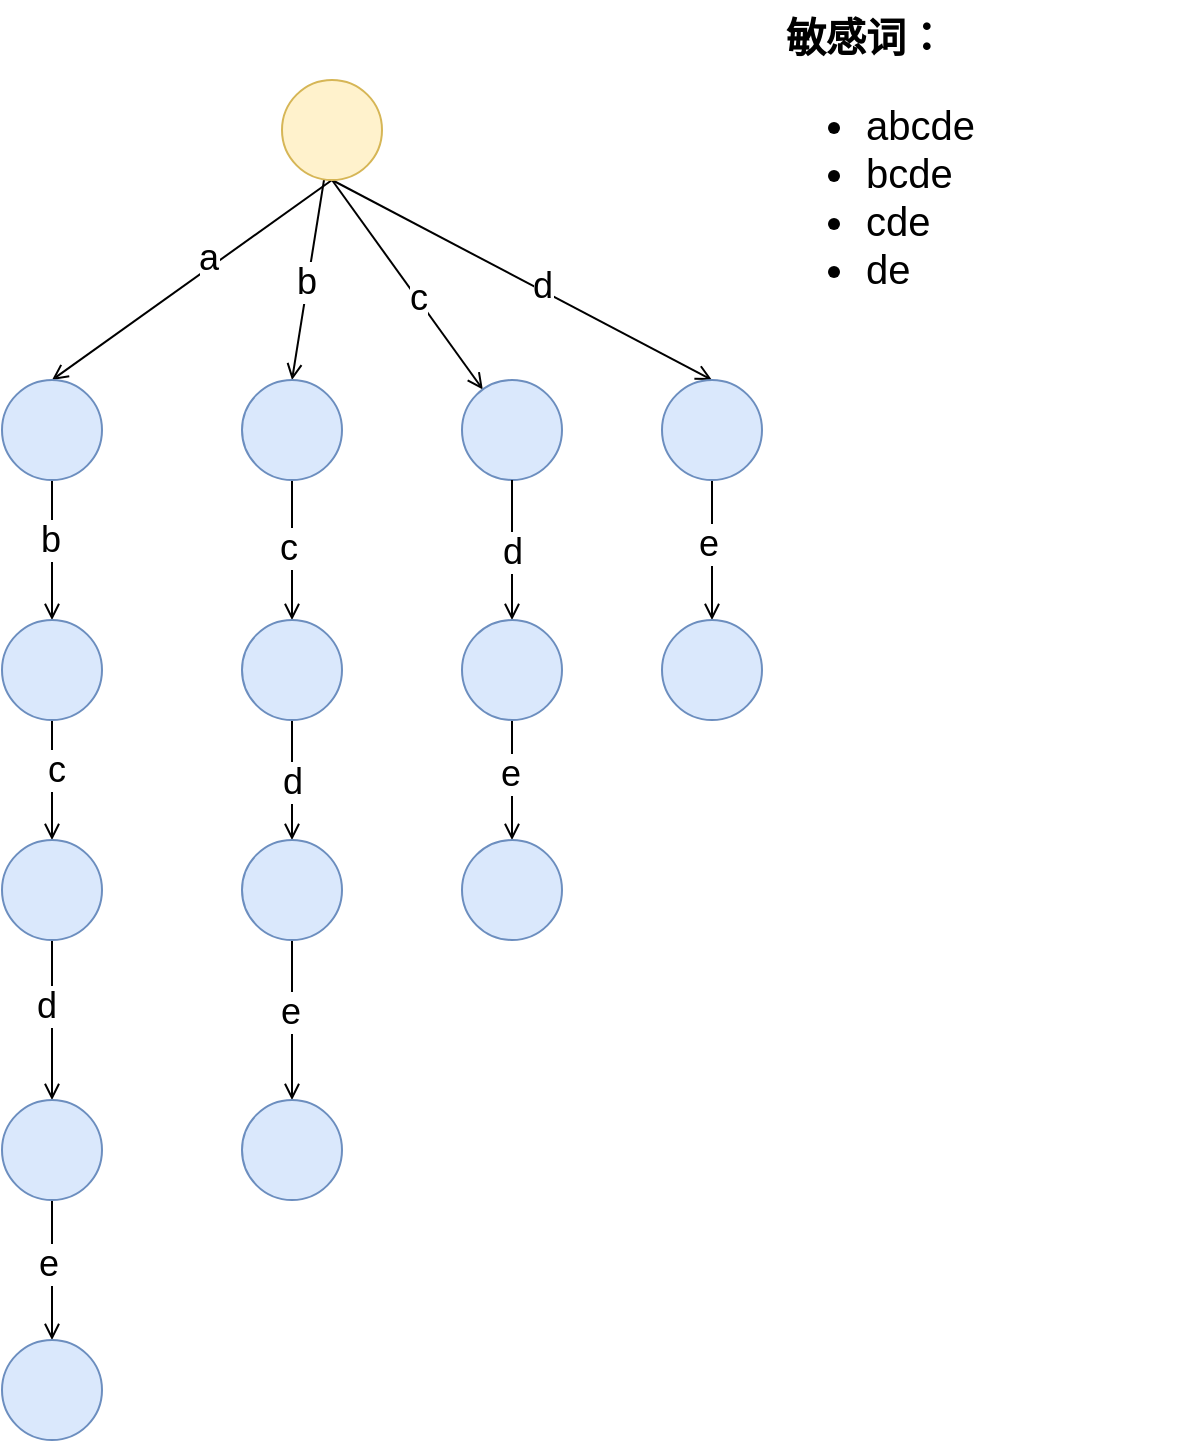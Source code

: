 <mxfile version="24.7.7">
  <diagram name="第 1 页" id="Sv8ttdxnPp5bUlKQN6N4">
    <mxGraphModel dx="1259" dy="686" grid="1" gridSize="10" guides="1" tooltips="1" connect="1" arrows="1" fold="1" page="1" pageScale="1" pageWidth="827" pageHeight="1169" math="0" shadow="0">
      <root>
        <mxCell id="0" />
        <mxCell id="1" parent="0" />
        <mxCell id="2JfQpS-_HPH5pTeUUdEe-5" style="rounded=1;orthogonalLoop=1;jettySize=auto;html=1;entryX=0.5;entryY=0;entryDx=0;entryDy=0;exitX=0.5;exitY=1;exitDx=0;exitDy=0;endArrow=open;endFill=0;" edge="1" parent="1" source="2JfQpS-_HPH5pTeUUdEe-1" target="2JfQpS-_HPH5pTeUUdEe-2">
          <mxGeometry relative="1" as="geometry" />
        </mxCell>
        <mxCell id="2JfQpS-_HPH5pTeUUdEe-6" value="a" style="edgeLabel;html=1;align=center;verticalAlign=middle;resizable=0;points=[];fontSize=18;" vertex="1" connectable="0" parent="2JfQpS-_HPH5pTeUUdEe-5">
          <mxGeometry x="-0.148" y="-5" relative="1" as="geometry">
            <mxPoint as="offset" />
          </mxGeometry>
        </mxCell>
        <mxCell id="2JfQpS-_HPH5pTeUUdEe-13" style="shape=connector;rounded=1;orthogonalLoop=1;jettySize=auto;html=1;entryX=0.5;entryY=0;entryDx=0;entryDy=0;strokeColor=default;align=center;verticalAlign=middle;fontFamily=Helvetica;fontSize=11;fontColor=default;labelBackgroundColor=default;endArrow=open;endFill=0;" edge="1" parent="1" source="2JfQpS-_HPH5pTeUUdEe-1" target="2JfQpS-_HPH5pTeUUdEe-4">
          <mxGeometry relative="1" as="geometry" />
        </mxCell>
        <mxCell id="2JfQpS-_HPH5pTeUUdEe-18" value="b" style="edgeLabel;html=1;align=center;verticalAlign=middle;resizable=0;points=[];fontFamily=Helvetica;fontSize=18;fontColor=default;labelBackgroundColor=default;fillColor=none;gradientColor=none;" vertex="1" connectable="0" parent="2JfQpS-_HPH5pTeUUdEe-13">
          <mxGeometry x="0.019" y="-1" relative="1" as="geometry">
            <mxPoint as="offset" />
          </mxGeometry>
        </mxCell>
        <mxCell id="2JfQpS-_HPH5pTeUUdEe-14" style="shape=connector;rounded=1;orthogonalLoop=1;jettySize=auto;html=1;strokeColor=default;align=center;verticalAlign=middle;fontFamily=Helvetica;fontSize=11;fontColor=default;labelBackgroundColor=default;endArrow=open;endFill=0;exitX=0.5;exitY=1;exitDx=0;exitDy=0;" edge="1" parent="1" source="2JfQpS-_HPH5pTeUUdEe-1" target="2JfQpS-_HPH5pTeUUdEe-8">
          <mxGeometry relative="1" as="geometry" />
        </mxCell>
        <mxCell id="2JfQpS-_HPH5pTeUUdEe-17" value="c" style="edgeLabel;html=1;align=center;verticalAlign=middle;resizable=0;points=[];fontFamily=Helvetica;fontSize=18;fontColor=default;labelBackgroundColor=default;fillColor=none;gradientColor=none;" vertex="1" connectable="0" parent="2JfQpS-_HPH5pTeUUdEe-14">
          <mxGeometry x="0.124" y="1" relative="1" as="geometry">
            <mxPoint as="offset" />
          </mxGeometry>
        </mxCell>
        <mxCell id="2JfQpS-_HPH5pTeUUdEe-15" style="shape=connector;rounded=1;orthogonalLoop=1;jettySize=auto;html=1;entryX=0.5;entryY=0;entryDx=0;entryDy=0;strokeColor=default;align=center;verticalAlign=middle;fontFamily=Helvetica;fontSize=11;fontColor=default;labelBackgroundColor=default;endArrow=open;endFill=0;exitX=0.5;exitY=1;exitDx=0;exitDy=0;" edge="1" parent="1" source="2JfQpS-_HPH5pTeUUdEe-1" target="2JfQpS-_HPH5pTeUUdEe-11">
          <mxGeometry relative="1" as="geometry">
            <mxPoint x="295" y="100" as="sourcePoint" />
          </mxGeometry>
        </mxCell>
        <mxCell id="2JfQpS-_HPH5pTeUUdEe-19" value="d" style="edgeLabel;html=1;align=center;verticalAlign=middle;resizable=0;points=[];fontFamily=Helvetica;fontSize=18;fontColor=default;labelBackgroundColor=default;fillColor=none;gradientColor=none;" vertex="1" connectable="0" parent="2JfQpS-_HPH5pTeUUdEe-15">
          <mxGeometry x="0.091" y="2" relative="1" as="geometry">
            <mxPoint as="offset" />
          </mxGeometry>
        </mxCell>
        <mxCell id="2JfQpS-_HPH5pTeUUdEe-1" value="" style="ellipse;whiteSpace=wrap;html=1;aspect=fixed;fillColor=#fff2cc;strokeColor=#d6b656;" vertex="1" parent="1">
          <mxGeometry x="280" y="50" width="50" height="50" as="geometry" />
        </mxCell>
        <mxCell id="2JfQpS-_HPH5pTeUUdEe-22" value="" style="edgeStyle=none;shape=connector;rounded=1;orthogonalLoop=1;jettySize=auto;html=1;strokeColor=default;align=center;verticalAlign=middle;fontFamily=Helvetica;fontSize=12;fontColor=default;labelBackgroundColor=default;resizable=0;endArrow=open;endFill=0;" edge="1" parent="1" source="2JfQpS-_HPH5pTeUUdEe-2" target="2JfQpS-_HPH5pTeUUdEe-21">
          <mxGeometry relative="1" as="geometry" />
        </mxCell>
        <mxCell id="2JfQpS-_HPH5pTeUUdEe-23" value="b" style="edgeLabel;html=1;align=center;verticalAlign=middle;resizable=0;points=[];strokeColor=#6c8ebf;fontFamily=Helvetica;fontSize=18;fontColor=default;fillColor=#dae8fc;" vertex="1" connectable="0" parent="2JfQpS-_HPH5pTeUUdEe-22">
          <mxGeometry x="-0.148" y="-1" relative="1" as="geometry">
            <mxPoint as="offset" />
          </mxGeometry>
        </mxCell>
        <mxCell id="2JfQpS-_HPH5pTeUUdEe-2" value="" style="ellipse;whiteSpace=wrap;html=1;aspect=fixed;fillColor=#dae8fc;strokeColor=#6c8ebf;" vertex="1" parent="1">
          <mxGeometry x="140" y="200" width="50" height="50" as="geometry" />
        </mxCell>
        <mxCell id="2JfQpS-_HPH5pTeUUdEe-3" value="&lt;h1 style=&quot;margin-top: 0px; font-size: 20px;&quot;&gt;敏感词：&lt;/h1&gt;&lt;p style=&quot;font-size: 20px;&quot;&gt;&lt;/p&gt;&lt;ul style=&quot;font-size: 20px;&quot;&gt;&lt;li style=&quot;font-size: 20px;&quot;&gt;abcde&lt;/li&gt;&lt;li style=&quot;font-size: 20px;&quot;&gt;bcde&lt;/li&gt;&lt;li style=&quot;font-size: 20px;&quot;&gt;cde&lt;/li&gt;&lt;li style=&quot;font-size: 20px;&quot;&gt;de&lt;/li&gt;&lt;/ul&gt;&lt;p style=&quot;font-size: 20px;&quot;&gt;&lt;/p&gt;" style="text;html=1;whiteSpace=wrap;overflow=hidden;rounded=0;fontSize=20;labelBackgroundColor=none;" vertex="1" parent="1">
          <mxGeometry x="530" y="10" width="210" height="150" as="geometry" />
        </mxCell>
        <mxCell id="2JfQpS-_HPH5pTeUUdEe-31" value="" style="edgeStyle=none;shape=connector;rounded=1;orthogonalLoop=1;jettySize=auto;html=1;strokeColor=default;align=center;verticalAlign=middle;fontFamily=Helvetica;fontSize=18;fontColor=default;labelBackgroundColor=default;resizable=0;endArrow=open;endFill=0;" edge="1" parent="1" source="2JfQpS-_HPH5pTeUUdEe-4" target="2JfQpS-_HPH5pTeUUdEe-30">
          <mxGeometry relative="1" as="geometry" />
        </mxCell>
        <mxCell id="2JfQpS-_HPH5pTeUUdEe-37" value="c" style="edgeLabel;html=1;align=center;verticalAlign=middle;resizable=0;points=[];strokeColor=#6c8ebf;fontFamily=Helvetica;fontSize=18;fontColor=default;labelBackgroundColor=default;fillColor=#dae8fc;gradientColor=none;" vertex="1" connectable="0" parent="2JfQpS-_HPH5pTeUUdEe-31">
          <mxGeometry x="-0.029" y="-2" relative="1" as="geometry">
            <mxPoint as="offset" />
          </mxGeometry>
        </mxCell>
        <mxCell id="2JfQpS-_HPH5pTeUUdEe-4" value="" style="ellipse;whiteSpace=wrap;html=1;aspect=fixed;fillColor=#dae8fc;strokeColor=#6c8ebf;" vertex="1" parent="1">
          <mxGeometry x="260" y="200" width="50" height="50" as="geometry" />
        </mxCell>
        <mxCell id="2JfQpS-_HPH5pTeUUdEe-8" value="" style="ellipse;whiteSpace=wrap;html=1;aspect=fixed;fillColor=#dae8fc;strokeColor=#6c8ebf;" vertex="1" parent="1">
          <mxGeometry x="370" y="200" width="50" height="50" as="geometry" />
        </mxCell>
        <mxCell id="2JfQpS-_HPH5pTeUUdEe-54" style="edgeStyle=none;shape=connector;rounded=1;orthogonalLoop=1;jettySize=auto;html=1;strokeColor=default;align=center;verticalAlign=middle;fontFamily=Helvetica;fontSize=18;fontColor=default;labelBackgroundColor=default;resizable=0;endArrow=open;endFill=0;" edge="1" parent="1" source="2JfQpS-_HPH5pTeUUdEe-11" target="2JfQpS-_HPH5pTeUUdEe-48">
          <mxGeometry relative="1" as="geometry" />
        </mxCell>
        <mxCell id="2JfQpS-_HPH5pTeUUdEe-55" value="e" style="edgeLabel;html=1;align=center;verticalAlign=middle;resizable=0;points=[];strokeColor=#6c8ebf;fontFamily=Helvetica;fontSize=18;fontColor=default;labelBackgroundColor=default;fillColor=#dae8fc;gradientColor=none;" vertex="1" connectable="0" parent="2JfQpS-_HPH5pTeUUdEe-54">
          <mxGeometry x="-0.088" y="-2" relative="1" as="geometry">
            <mxPoint as="offset" />
          </mxGeometry>
        </mxCell>
        <mxCell id="2JfQpS-_HPH5pTeUUdEe-11" value="" style="ellipse;whiteSpace=wrap;html=1;aspect=fixed;fillColor=#dae8fc;strokeColor=#6c8ebf;" vertex="1" parent="1">
          <mxGeometry x="470" y="200" width="50" height="50" as="geometry" />
        </mxCell>
        <mxCell id="2JfQpS-_HPH5pTeUUdEe-25" value="" style="edgeStyle=none;shape=connector;rounded=1;orthogonalLoop=1;jettySize=auto;html=1;strokeColor=default;align=center;verticalAlign=middle;fontFamily=Helvetica;fontSize=18;fontColor=default;labelBackgroundColor=default;resizable=0;endArrow=open;endFill=0;" edge="1" parent="1" source="2JfQpS-_HPH5pTeUUdEe-21" target="2JfQpS-_HPH5pTeUUdEe-24">
          <mxGeometry relative="1" as="geometry" />
        </mxCell>
        <mxCell id="2JfQpS-_HPH5pTeUUdEe-26" value="c" style="edgeLabel;html=1;align=center;verticalAlign=middle;resizable=0;points=[];strokeColor=#6c8ebf;fontFamily=Helvetica;fontSize=18;fontColor=default;labelBackgroundColor=default;fillColor=#dae8fc;gradientColor=none;" vertex="1" connectable="0" parent="2JfQpS-_HPH5pTeUUdEe-25">
          <mxGeometry x="-0.179" y="2" relative="1" as="geometry">
            <mxPoint as="offset" />
          </mxGeometry>
        </mxCell>
        <mxCell id="2JfQpS-_HPH5pTeUUdEe-21" value="" style="ellipse;whiteSpace=wrap;html=1;aspect=fixed;fillColor=#dae8fc;strokeColor=#6c8ebf;" vertex="1" parent="1">
          <mxGeometry x="140" y="320" width="50" height="50" as="geometry" />
        </mxCell>
        <mxCell id="2JfQpS-_HPH5pTeUUdEe-28" value="" style="edgeStyle=none;shape=connector;rounded=1;orthogonalLoop=1;jettySize=auto;html=1;strokeColor=default;align=center;verticalAlign=middle;fontFamily=Helvetica;fontSize=18;fontColor=default;labelBackgroundColor=default;resizable=0;endArrow=open;endFill=0;" edge="1" parent="1" source="2JfQpS-_HPH5pTeUUdEe-24" target="2JfQpS-_HPH5pTeUUdEe-27">
          <mxGeometry relative="1" as="geometry" />
        </mxCell>
        <mxCell id="2JfQpS-_HPH5pTeUUdEe-29" value="d" style="edgeLabel;html=1;align=center;verticalAlign=middle;resizable=0;points=[];strokeColor=#6c8ebf;fontFamily=Helvetica;fontSize=18;fontColor=default;labelBackgroundColor=default;fillColor=#dae8fc;gradientColor=none;" vertex="1" connectable="0" parent="2JfQpS-_HPH5pTeUUdEe-28">
          <mxGeometry x="-0.179" y="-3" relative="1" as="geometry">
            <mxPoint as="offset" />
          </mxGeometry>
        </mxCell>
        <mxCell id="2JfQpS-_HPH5pTeUUdEe-24" value="" style="ellipse;whiteSpace=wrap;html=1;aspect=fixed;fillColor=#dae8fc;strokeColor=#6c8ebf;" vertex="1" parent="1">
          <mxGeometry x="140" y="430" width="50" height="50" as="geometry" />
        </mxCell>
        <mxCell id="2JfQpS-_HPH5pTeUUdEe-35" value="" style="edgeStyle=none;shape=connector;rounded=1;orthogonalLoop=1;jettySize=auto;html=1;strokeColor=default;align=center;verticalAlign=middle;fontFamily=Helvetica;fontSize=18;fontColor=default;labelBackgroundColor=default;resizable=0;endArrow=open;endFill=0;" edge="1" parent="1" source="2JfQpS-_HPH5pTeUUdEe-27" target="2JfQpS-_HPH5pTeUUdEe-34">
          <mxGeometry relative="1" as="geometry" />
        </mxCell>
        <mxCell id="2JfQpS-_HPH5pTeUUdEe-36" value="e" style="edgeLabel;html=1;align=center;verticalAlign=middle;resizable=0;points=[];strokeColor=#6c8ebf;fontFamily=Helvetica;fontSize=18;fontColor=default;labelBackgroundColor=default;fillColor=#dae8fc;gradientColor=none;" vertex="1" connectable="0" parent="2JfQpS-_HPH5pTeUUdEe-35">
          <mxGeometry x="-0.084" y="-2" relative="1" as="geometry">
            <mxPoint as="offset" />
          </mxGeometry>
        </mxCell>
        <mxCell id="2JfQpS-_HPH5pTeUUdEe-27" value="" style="ellipse;whiteSpace=wrap;html=1;aspect=fixed;fillColor=#dae8fc;strokeColor=#6c8ebf;" vertex="1" parent="1">
          <mxGeometry x="140" y="560" width="50" height="50" as="geometry" />
        </mxCell>
        <mxCell id="2JfQpS-_HPH5pTeUUdEe-33" value="" style="edgeStyle=none;shape=connector;rounded=1;orthogonalLoop=1;jettySize=auto;html=1;strokeColor=default;align=center;verticalAlign=middle;fontFamily=Helvetica;fontSize=18;fontColor=default;labelBackgroundColor=default;resizable=0;endArrow=open;endFill=0;" edge="1" parent="1" source="2JfQpS-_HPH5pTeUUdEe-30" target="2JfQpS-_HPH5pTeUUdEe-32">
          <mxGeometry relative="1" as="geometry" />
        </mxCell>
        <mxCell id="2JfQpS-_HPH5pTeUUdEe-38" value="d" style="edgeLabel;html=1;align=center;verticalAlign=middle;resizable=0;points=[];strokeColor=#6c8ebf;fontFamily=Helvetica;fontSize=18;fontColor=default;labelBackgroundColor=default;fillColor=#dae8fc;gradientColor=none;" vertex="1" connectable="0" parent="2JfQpS-_HPH5pTeUUdEe-33">
          <mxGeometry x="0.021" relative="1" as="geometry">
            <mxPoint as="offset" />
          </mxGeometry>
        </mxCell>
        <mxCell id="2JfQpS-_HPH5pTeUUdEe-30" value="" style="ellipse;whiteSpace=wrap;html=1;aspect=fixed;fillColor=#dae8fc;strokeColor=#6c8ebf;" vertex="1" parent="1">
          <mxGeometry x="260" y="320" width="50" height="50" as="geometry" />
        </mxCell>
        <mxCell id="2JfQpS-_HPH5pTeUUdEe-40" value="" style="edgeStyle=none;shape=connector;rounded=1;orthogonalLoop=1;jettySize=auto;html=1;strokeColor=default;align=center;verticalAlign=middle;fontFamily=Helvetica;fontSize=18;fontColor=default;labelBackgroundColor=default;resizable=0;endArrow=open;endFill=0;" edge="1" parent="1" source="2JfQpS-_HPH5pTeUUdEe-32" target="2JfQpS-_HPH5pTeUUdEe-39">
          <mxGeometry relative="1" as="geometry" />
        </mxCell>
        <mxCell id="2JfQpS-_HPH5pTeUUdEe-41" value="e" style="edgeLabel;html=1;align=center;verticalAlign=middle;resizable=0;points=[];strokeColor=#6c8ebf;fontFamily=Helvetica;fontSize=18;fontColor=default;labelBackgroundColor=default;fillColor=#dae8fc;gradientColor=none;" vertex="1" connectable="0" parent="2JfQpS-_HPH5pTeUUdEe-40">
          <mxGeometry x="-0.104" y="-1" relative="1" as="geometry">
            <mxPoint as="offset" />
          </mxGeometry>
        </mxCell>
        <mxCell id="2JfQpS-_HPH5pTeUUdEe-32" value="" style="ellipse;whiteSpace=wrap;html=1;aspect=fixed;fillColor=#dae8fc;strokeColor=#6c8ebf;" vertex="1" parent="1">
          <mxGeometry x="260" y="430" width="50" height="50" as="geometry" />
        </mxCell>
        <mxCell id="2JfQpS-_HPH5pTeUUdEe-34" value="" style="ellipse;whiteSpace=wrap;html=1;aspect=fixed;fillColor=#dae8fc;strokeColor=#6c8ebf;" vertex="1" parent="1">
          <mxGeometry x="140" y="680" width="50" height="50" as="geometry" />
        </mxCell>
        <mxCell id="2JfQpS-_HPH5pTeUUdEe-39" value="" style="ellipse;whiteSpace=wrap;html=1;aspect=fixed;fillColor=#dae8fc;strokeColor=#6c8ebf;" vertex="1" parent="1">
          <mxGeometry x="260" y="560" width="50" height="50" as="geometry" />
        </mxCell>
        <mxCell id="2JfQpS-_HPH5pTeUUdEe-42" value="" style="edgeStyle=none;shape=connector;rounded=1;orthogonalLoop=1;jettySize=auto;html=1;strokeColor=default;align=center;verticalAlign=middle;fontFamily=Helvetica;fontSize=18;fontColor=default;labelBackgroundColor=default;resizable=0;endArrow=open;endFill=0;exitX=0.5;exitY=1;exitDx=0;exitDy=0;" edge="1" parent="1" target="2JfQpS-_HPH5pTeUUdEe-46" source="2JfQpS-_HPH5pTeUUdEe-8">
          <mxGeometry relative="1" as="geometry">
            <mxPoint x="414" y="355" as="sourcePoint" />
          </mxGeometry>
        </mxCell>
        <mxCell id="2JfQpS-_HPH5pTeUUdEe-43" value="d" style="edgeLabel;html=1;align=center;verticalAlign=middle;resizable=0;points=[];strokeColor=#6c8ebf;fontFamily=Helvetica;fontSize=18;fontColor=default;labelBackgroundColor=default;fillColor=#dae8fc;gradientColor=none;" vertex="1" connectable="0" parent="2JfQpS-_HPH5pTeUUdEe-42">
          <mxGeometry x="0.021" relative="1" as="geometry">
            <mxPoint as="offset" />
          </mxGeometry>
        </mxCell>
        <mxCell id="2JfQpS-_HPH5pTeUUdEe-44" value="" style="edgeStyle=none;shape=connector;rounded=1;orthogonalLoop=1;jettySize=auto;html=1;strokeColor=default;align=center;verticalAlign=middle;fontFamily=Helvetica;fontSize=18;fontColor=default;labelBackgroundColor=default;resizable=0;endArrow=open;endFill=0;" edge="1" parent="1" source="2JfQpS-_HPH5pTeUUdEe-46" target="2JfQpS-_HPH5pTeUUdEe-47">
          <mxGeometry relative="1" as="geometry" />
        </mxCell>
        <mxCell id="2JfQpS-_HPH5pTeUUdEe-45" value="e" style="edgeLabel;html=1;align=center;verticalAlign=middle;resizable=0;points=[];strokeColor=#6c8ebf;fontFamily=Helvetica;fontSize=18;fontColor=default;labelBackgroundColor=default;fillColor=#dae8fc;gradientColor=none;" vertex="1" connectable="0" parent="2JfQpS-_HPH5pTeUUdEe-44">
          <mxGeometry x="-0.104" y="-1" relative="1" as="geometry">
            <mxPoint as="offset" />
          </mxGeometry>
        </mxCell>
        <mxCell id="2JfQpS-_HPH5pTeUUdEe-46" value="" style="ellipse;whiteSpace=wrap;html=1;aspect=fixed;fillColor=#dae8fc;strokeColor=#6c8ebf;" vertex="1" parent="1">
          <mxGeometry x="370" y="320" width="50" height="50" as="geometry" />
        </mxCell>
        <mxCell id="2JfQpS-_HPH5pTeUUdEe-47" value="" style="ellipse;whiteSpace=wrap;html=1;aspect=fixed;fillColor=#dae8fc;strokeColor=#6c8ebf;" vertex="1" parent="1">
          <mxGeometry x="370" y="430" width="50" height="50" as="geometry" />
        </mxCell>
        <mxCell id="2JfQpS-_HPH5pTeUUdEe-48" value="" style="ellipse;whiteSpace=wrap;html=1;aspect=fixed;fillColor=#dae8fc;strokeColor=#6c8ebf;" vertex="1" parent="1">
          <mxGeometry x="470" y="320" width="50" height="50" as="geometry" />
        </mxCell>
      </root>
    </mxGraphModel>
  </diagram>
</mxfile>
